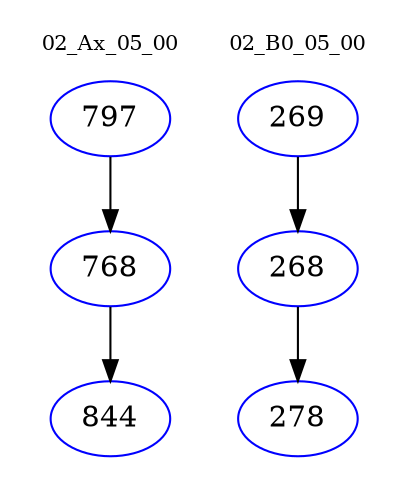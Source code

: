 digraph{
subgraph cluster_0 {
color = white
label = "02_Ax_05_00";
fontsize=10;
T0_797 [label="797", color="blue"]
T0_797 -> T0_768 [color="black"]
T0_768 [label="768", color="blue"]
T0_768 -> T0_844 [color="black"]
T0_844 [label="844", color="blue"]
}
subgraph cluster_1 {
color = white
label = "02_B0_05_00";
fontsize=10;
T1_269 [label="269", color="blue"]
T1_269 -> T1_268 [color="black"]
T1_268 [label="268", color="blue"]
T1_268 -> T1_278 [color="black"]
T1_278 [label="278", color="blue"]
}
}
